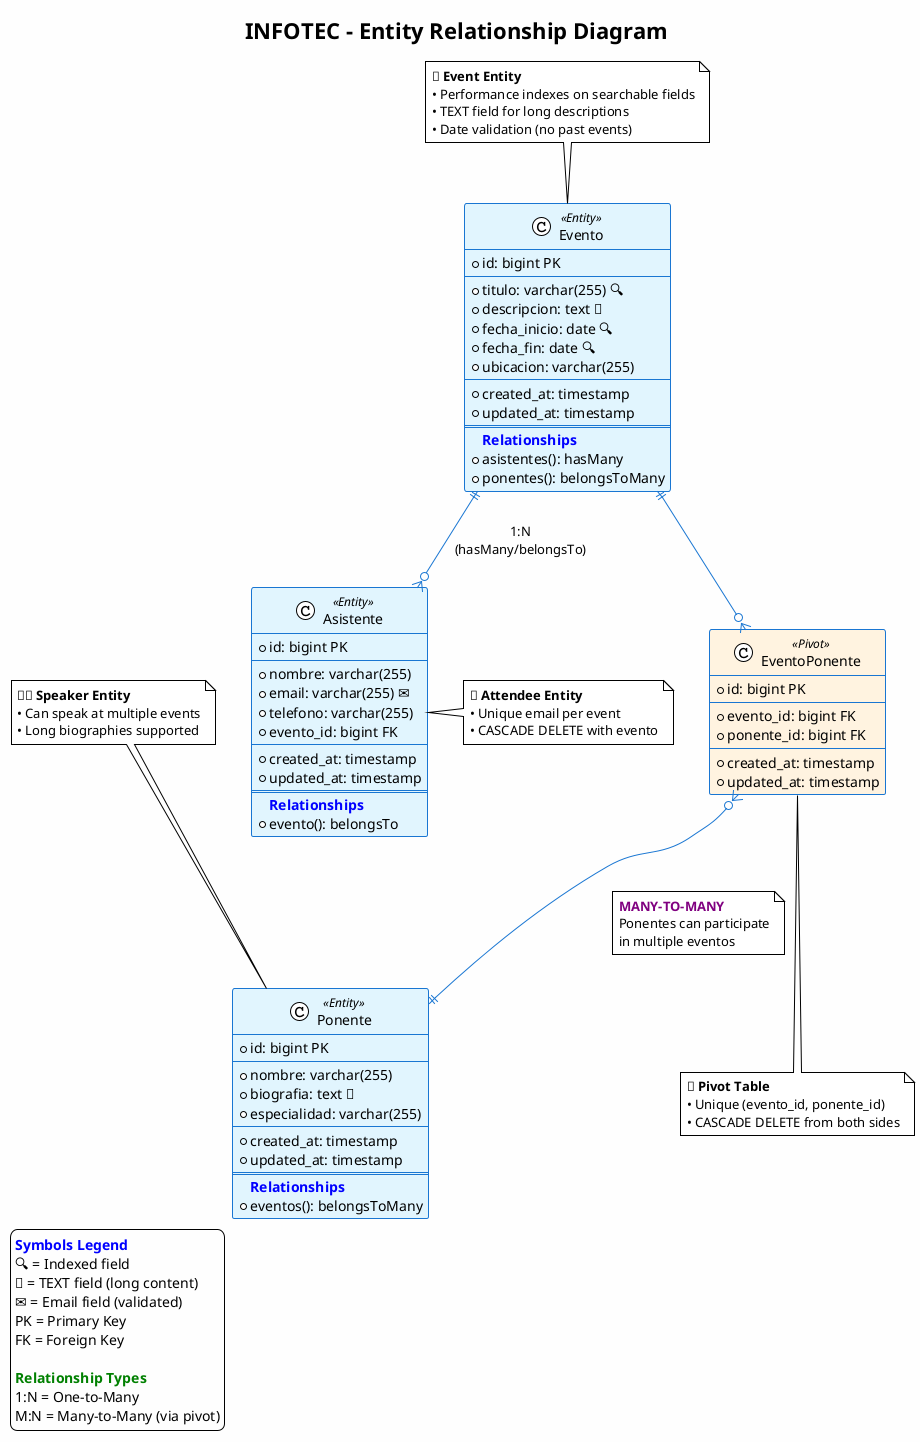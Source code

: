 @startuml INFOTEC Entity Relationships
!theme plain
skinparam backgroundColor #FEFEFE
skinparam class {
    BackgroundColor<<Entity>> #E1F5FE
    BackgroundColor<<Pivot>> #FFF3E0
    BorderColor #1976D2
    ArrowColor #1976D2
}

title INFOTEC - Entity Relationship Diagram

' ============================================================================
' ENTITIES
' ============================================================================

class Evento <<Entity>> {
    + id: bigint PK
    --
    + titulo: varchar(255) 🔍
    + descripcion: text 📝
    + fecha_inicio: date 🔍
    + fecha_fin: date 🔍
    + ubicacion: varchar(255)
    --
    + created_at: timestamp
    + updated_at: timestamp
    ==
    <color:blue>**Relationships**</color>
    + asistentes(): hasMany
    + ponentes(): belongsToMany
}

class Ponente <<Entity>> {
    + id: bigint PK
    --
    + nombre: varchar(255)
    + biografia: text 📝
    + especialidad: varchar(255)
    --
    + created_at: timestamp
    + updated_at: timestamp
    ==
    <color:blue>**Relationships**</color>
    + eventos(): belongsToMany
}

class Asistente <<Entity>> {
    + id: bigint PK
    --
    + nombre: varchar(255)
    + email: varchar(255) ✉️
    + telefono: varchar(255)
    + evento_id: bigint FK
    --
    + created_at: timestamp
    + updated_at: timestamp
    ==
    <color:blue>**Relationships**</color>
    + evento(): belongsTo
}

class EventoPonente <<Pivot>> {
    + id: bigint PK
    --
    + evento_id: bigint FK
    + ponente_id: bigint FK
    --
    + created_at: timestamp
    + updated_at: timestamp
}

' ============================================================================
' RELATIONSHIPS
' ============================================================================

Evento ||--o{ Asistente : "1:N\n(hasMany/belongsTo)"
Evento ||--o{ EventoPonente : ""
EventoPonente }o--|| Ponente : ""

' ============================================================================
' RELATIONSHIP ANNOTATIONS
' ============================================================================

note on link : <color:green>**CASCADE DELETE**</color>\nWhen evento is deleted,\nall asistentes are deleted

note on link : <color:purple>**MANY-TO-MANY**</color>\nPonentes can participate\nin multiple eventos

' ============================================================================
' CONSTRAINTS NOTES
' ============================================================================

note top of Evento : 🎯 **Event Entity**\n• Performance indexes on searchable fields\n• TEXT field for long descriptions\n• Date validation (no past events)

note top of Ponente : 👨‍🏫 **Speaker Entity**\n• Can speak at multiple events\n• Long biographies supported

note right of Asistente : 🎫 **Attendee Entity**\n• Unique email per event\n• CASCADE DELETE with evento

note bottom of EventoPonente : 🔗 **Pivot Table**\n• Unique (evento_id, ponente_id)\n• CASCADE DELETE from both sides

' ============================================================================
' LEGEND
' ============================================================================

legend bottom left
    <color:blue>**Symbols Legend**</color>
    🔍 = Indexed field
    📝 = TEXT field (long content)
    ✉️ = Email field (validated)
    PK = Primary Key
    FK = Foreign Key
    
    <color:green>**Relationship Types**</color>
    1:N = One-to-Many
    M:N = Many-to-Many (via pivot)
endlegend

@enduml